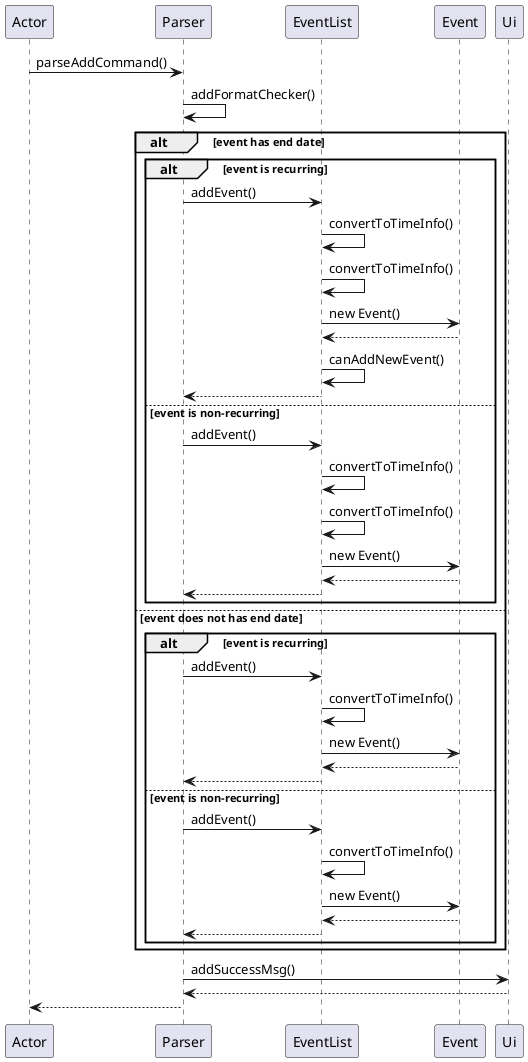 @startuml
Actor -> Parser : parseAddCommand()
Parser -> Parser : addFormatChecker()
alt event has end date
    alt event is recurring
        Parser -> EventList : addEvent()
        EventList -> EventList : convertToTimeInfo()
        EventList -> EventList : convertToTimeInfo()
        EventList -> Event : new Event()
        Event  --> EventList
        EventList -> EventList : canAddNewEvent()
        EventList --> Parser
    else event is non-recurring
        Parser -> EventList : addEvent()
EventList -> EventList : convertToTimeInfo()
        EventList -> EventList : convertToTimeInfo()
        EventList -> Event : new Event()
        Event  --> EventList
        EventList  --> Parser
    end
    else event does not has end date
        alt event is recurring
            Parser -> EventList : addEvent()
            EventList -> EventList : convertToTimeInfo()
            EventList -> Event : new Event()
            Event  --> EventList
            EventList --> Parser
        else event is non-recurring
            Parser -> EventList : addEvent()
            EventList -> EventList : convertToTimeInfo()
            EventList -> Event : new Event()
            Event  --> EventList
            EventList  --> Parser
        end
end
Parser -> Ui : addSuccessMsg()
Ui --> Parser
Parser --> Actor
@enduml